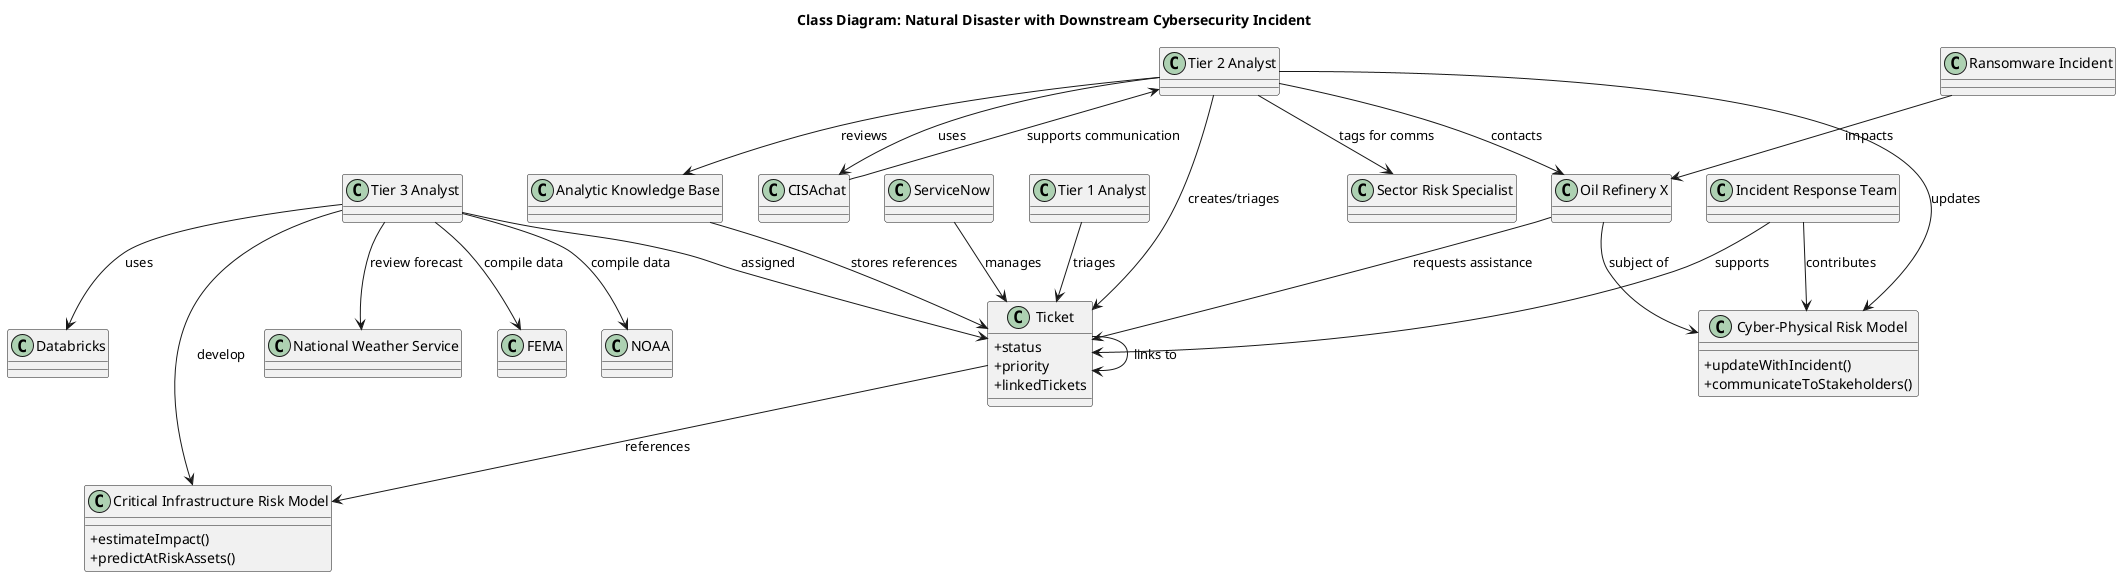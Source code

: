 @startuml
	title Class Diagram: Natural Disaster with Downstream Cybersecurity Incident
	
	skinparam classAttributeIconSize 0
	
	' == Actors / Roles ==
	class "Tier 1 Analyst" as Tier1
	class "Tier 2 Analyst" as Tier2
	class "Tier 3 Analyst" as Tier3
	class "Incident Response Team" as IRT
	class "Sector Risk Specialist" as SRS
	class "Oil Refinery X" as Refinery
	class "National Weather Service" as NWS
	class "FEMA"
	class "NOAA"
	
	' == Systems ==
	class "ServiceNow"
	class "Databricks"
	class "CISAchat"
	class "Analytic Knowledge Base" as AKB
	
	' == Core Domain Concepts ==
	class "Critical Infrastructure Risk Model" as RiskModel
	class "Ticket"
	class "Cyber-Physical Risk Model" as CPRM
	class "Ransomware Incident" as RI
	
	' == Attributes / Operations Examples ==
	RiskModel : +estimateImpact()
	RiskModel : +predictAtRiskAssets()
	
	CPRM : +updateWithIncident()
	CPRM : +communicateToStakeholders()
	
	Ticket : +status
	Ticket : +priority
	Ticket : +linkedTickets
	
	' == Relationships ==
	Tier2 --> Ticket : creates/triages
	Tier3 --> Ticket : assigned
	Tier3 --> RiskModel : develop
	Tier3 --> Databricks : uses
	Tier3 --> FEMA : compile data
	Tier3 --> NOAA : compile data
	Tier3 --> NWS : review forecast
	Tier2 --> Refinery : contacts
	Tier2 --> AKB : reviews
	Tier2 --> CISAchat : uses
	Tier2 --> CPRM : updates
	Tier2 --> SRS : tags for comms
	Tier1 --> Ticket : triages
	IRT --> Ticket : supports
	IRT --> CPRM : contributes
	
	Refinery --> Ticket : requests assistance
	Refinery --> CPRM : subject of
	Ticket --> Ticket : links to
	Ticket --> RiskModel : references
	ServiceNow --> Ticket : manages
	AKB --> Ticket : stores references
	CISAchat --> Tier2 : supports communication
	
	RI --> Refinery : impacts

@enduml
